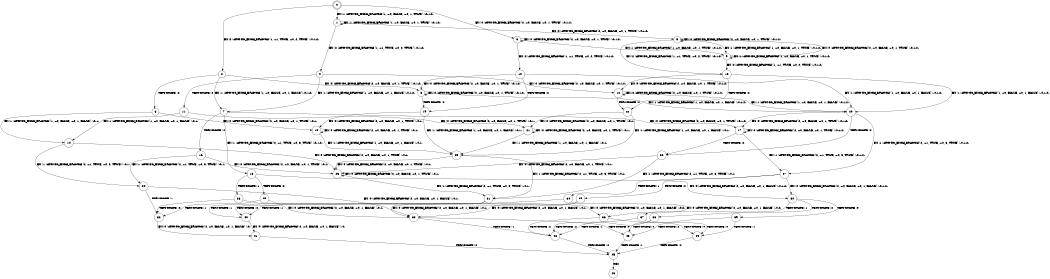 digraph BCG {
size = "7, 10.5";
center = TRUE;
node [shape = circle];
0 [peripheries = 2];
0 -> 1 [label = "EX !1 !ATOMIC_EXCH_BRANCH (1, +0, FALSE, +0, 1, TRUE) !:0:1:2:"];
0 -> 2 [label = "EX !2 !ATOMIC_EXCH_BRANCH (1, +1, TRUE, +0, 2, TRUE) !:0:1:2:"];
0 -> 3 [label = "EX !0 !ATOMIC_EXCH_BRANCH (2, +0, FALSE, +0, 1, TRUE) !:0:1:2:"];
1 -> 4 [label = "EX !2 !ATOMIC_EXCH_BRANCH (1, +1, TRUE, +0, 2, TRUE) !:0:1:2:"];
1 -> 5 [label = "EX !0 !ATOMIC_EXCH_BRANCH (2, +0, FALSE, +0, 1, TRUE) !:0:1:2:"];
1 -> 1 [label = "EX !1 !ATOMIC_EXCH_BRANCH (1, +0, FALSE, +0, 1, TRUE) !:0:1:2:"];
2 -> 6 [label = "TERMINATE !2"];
2 -> 7 [label = "EX !1 !ATOMIC_EXCH_BRANCH (1, +0, FALSE, +0, 1, FALSE) !:0:1:2:"];
2 -> 8 [label = "EX !0 !ATOMIC_EXCH_BRANCH (2, +0, FALSE, +0, 1, TRUE) !:0:1:2:"];
3 -> 9 [label = "EX !1 !ATOMIC_EXCH_BRANCH (1, +0, FALSE, +0, 1, TRUE) !:0:1:2:"];
3 -> 10 [label = "EX !2 !ATOMIC_EXCH_BRANCH (1, +1, TRUE, +0, 2, TRUE) !:0:1:2:"];
3 -> 3 [label = "EX !0 !ATOMIC_EXCH_BRANCH (2, +0, FALSE, +0, 1, TRUE) !:0:1:2:"];
4 -> 11 [label = "TERMINATE !2"];
4 -> 12 [label = "EX !0 !ATOMIC_EXCH_BRANCH (2, +0, FALSE, +0, 1, TRUE) !:0:1:2:"];
4 -> 7 [label = "EX !1 !ATOMIC_EXCH_BRANCH (1, +0, FALSE, +0, 1, FALSE) !:0:1:2:"];
5 -> 13 [label = "EX !2 !ATOMIC_EXCH_BRANCH (1, +1, TRUE, +0, 2, TRUE) !:0:1:2:"];
5 -> 9 [label = "EX !1 !ATOMIC_EXCH_BRANCH (1, +0, FALSE, +0, 1, TRUE) !:0:1:2:"];
5 -> 5 [label = "EX !0 !ATOMIC_EXCH_BRANCH (2, +0, FALSE, +0, 1, TRUE) !:0:1:2:"];
6 -> 14 [label = "EX !1 !ATOMIC_EXCH_BRANCH (1, +0, FALSE, +0, 1, FALSE) !:0:1:"];
6 -> 15 [label = "EX !0 !ATOMIC_EXCH_BRANCH (2, +0, FALSE, +0, 1, TRUE) !:0:1:"];
7 -> 16 [label = "TERMINATE !2"];
7 -> 17 [label = "EX !0 !ATOMIC_EXCH_BRANCH (2, +0, FALSE, +0, 1, TRUE) !:0:1:2:"];
7 -> 18 [label = "EX !1 !ATOMIC_EXCH_BRANCH (2, +1, TRUE, +0, 3, TRUE) !:0:1:2:"];
8 -> 19 [label = "TERMINATE !2"];
8 -> 20 [label = "EX !1 !ATOMIC_EXCH_BRANCH (1, +0, FALSE, +0, 1, FALSE) !:0:1:2:"];
8 -> 8 [label = "EX !0 !ATOMIC_EXCH_BRANCH (2, +0, FALSE, +0, 1, TRUE) !:0:1:2:"];
9 -> 13 [label = "EX !2 !ATOMIC_EXCH_BRANCH (1, +1, TRUE, +0, 2, TRUE) !:0:1:2:"];
9 -> 9 [label = "EX !1 !ATOMIC_EXCH_BRANCH (1, +0, FALSE, +0, 1, TRUE) !:0:1:2:"];
9 -> 5 [label = "EX !0 !ATOMIC_EXCH_BRANCH (2, +0, FALSE, +0, 1, TRUE) !:0:1:2:"];
10 -> 19 [label = "TERMINATE !2"];
10 -> 20 [label = "EX !1 !ATOMIC_EXCH_BRANCH (1, +0, FALSE, +0, 1, FALSE) !:0:1:2:"];
10 -> 8 [label = "EX !0 !ATOMIC_EXCH_BRANCH (2, +0, FALSE, +0, 1, TRUE) !:0:1:2:"];
11 -> 21 [label = "EX !0 !ATOMIC_EXCH_BRANCH (2, +0, FALSE, +0, 1, TRUE) !:0:1:"];
11 -> 14 [label = "EX !1 !ATOMIC_EXCH_BRANCH (1, +0, FALSE, +0, 1, FALSE) !:0:1:"];
12 -> 22 [label = "TERMINATE !2"];
12 -> 20 [label = "EX !1 !ATOMIC_EXCH_BRANCH (1, +0, FALSE, +0, 1, FALSE) !:0:1:2:"];
12 -> 12 [label = "EX !0 !ATOMIC_EXCH_BRANCH (2, +0, FALSE, +0, 1, TRUE) !:0:1:2:"];
13 -> 22 [label = "TERMINATE !2"];
13 -> 20 [label = "EX !1 !ATOMIC_EXCH_BRANCH (1, +0, FALSE, +0, 1, FALSE) !:0:1:2:"];
13 -> 12 [label = "EX !0 !ATOMIC_EXCH_BRANCH (2, +0, FALSE, +0, 1, TRUE) !:0:1:2:"];
14 -> 23 [label = "EX !0 !ATOMIC_EXCH_BRANCH (2, +0, FALSE, +0, 1, TRUE) !:0:1:"];
14 -> 24 [label = "EX !1 !ATOMIC_EXCH_BRANCH (2, +1, TRUE, +0, 3, TRUE) !:0:1:"];
15 -> 25 [label = "EX !1 !ATOMIC_EXCH_BRANCH (1, +0, FALSE, +0, 1, FALSE) !:0:1:"];
15 -> 15 [label = "EX !0 !ATOMIC_EXCH_BRANCH (2, +0, FALSE, +0, 1, TRUE) !:0:1:"];
16 -> 23 [label = "EX !0 !ATOMIC_EXCH_BRANCH (2, +0, FALSE, +0, 1, TRUE) !:0:1:"];
16 -> 24 [label = "EX !1 !ATOMIC_EXCH_BRANCH (2, +1, TRUE, +0, 3, TRUE) !:0:1:"];
17 -> 26 [label = "TERMINATE !2"];
17 -> 27 [label = "EX !1 !ATOMIC_EXCH_BRANCH (2, +1, TRUE, +0, 3, TRUE) !:0:1:2:"];
17 -> 17 [label = "EX !0 !ATOMIC_EXCH_BRANCH (2, +0, FALSE, +0, 1, TRUE) !:0:1:2:"];
18 -> 28 [label = "TERMINATE !1"];
18 -> 29 [label = "TERMINATE !2"];
18 -> 30 [label = "EX !0 !ATOMIC_EXCH_BRANCH (2, +0, FALSE, +0, 1, FALSE) !:0:1:2:"];
19 -> 25 [label = "EX !1 !ATOMIC_EXCH_BRANCH (1, +0, FALSE, +0, 1, FALSE) !:0:1:"];
19 -> 15 [label = "EX !0 !ATOMIC_EXCH_BRANCH (2, +0, FALSE, +0, 1, TRUE) !:0:1:"];
20 -> 26 [label = "TERMINATE !2"];
20 -> 27 [label = "EX !1 !ATOMIC_EXCH_BRANCH (2, +1, TRUE, +0, 3, TRUE) !:0:1:2:"];
20 -> 17 [label = "EX !0 !ATOMIC_EXCH_BRANCH (2, +0, FALSE, +0, 1, TRUE) !:0:1:2:"];
21 -> 25 [label = "EX !1 !ATOMIC_EXCH_BRANCH (1, +0, FALSE, +0, 1, FALSE) !:0:1:"];
21 -> 21 [label = "EX !0 !ATOMIC_EXCH_BRANCH (2, +0, FALSE, +0, 1, TRUE) !:0:1:"];
22 -> 25 [label = "EX !1 !ATOMIC_EXCH_BRANCH (1, +0, FALSE, +0, 1, FALSE) !:0:1:"];
22 -> 21 [label = "EX !0 !ATOMIC_EXCH_BRANCH (2, +0, FALSE, +0, 1, TRUE) !:0:1:"];
23 -> 31 [label = "EX !1 !ATOMIC_EXCH_BRANCH (2, +1, TRUE, +0, 3, TRUE) !:0:1:"];
23 -> 23 [label = "EX !0 !ATOMIC_EXCH_BRANCH (2, +0, FALSE, +0, 1, TRUE) !:0:1:"];
24 -> 32 [label = "TERMINATE !1"];
24 -> 33 [label = "EX !0 !ATOMIC_EXCH_BRANCH (2, +0, FALSE, +0, 1, FALSE) !:0:1:"];
25 -> 31 [label = "EX !1 !ATOMIC_EXCH_BRANCH (2, +1, TRUE, +0, 3, TRUE) !:0:1:"];
25 -> 23 [label = "EX !0 !ATOMIC_EXCH_BRANCH (2, +0, FALSE, +0, 1, TRUE) !:0:1:"];
26 -> 31 [label = "EX !1 !ATOMIC_EXCH_BRANCH (2, +1, TRUE, +0, 3, TRUE) !:0:1:"];
26 -> 23 [label = "EX !0 !ATOMIC_EXCH_BRANCH (2, +0, FALSE, +0, 1, TRUE) !:0:1:"];
27 -> 34 [label = "TERMINATE !1"];
27 -> 35 [label = "TERMINATE !2"];
27 -> 30 [label = "EX !0 !ATOMIC_EXCH_BRANCH (2, +0, FALSE, +0, 1, FALSE) !:0:1:2:"];
28 -> 32 [label = "TERMINATE !2"];
28 -> 36 [label = "EX !0 !ATOMIC_EXCH_BRANCH (2, +0, FALSE, +0, 1, FALSE) !:0:2:"];
29 -> 32 [label = "TERMINATE !1"];
29 -> 33 [label = "EX !0 !ATOMIC_EXCH_BRANCH (2, +0, FALSE, +0, 1, FALSE) !:0:1:"];
30 -> 37 [label = "TERMINATE !1"];
30 -> 38 [label = "TERMINATE !2"];
30 -> 39 [label = "TERMINATE !0"];
31 -> 40 [label = "TERMINATE !1"];
31 -> 33 [label = "EX !0 !ATOMIC_EXCH_BRANCH (2, +0, FALSE, +0, 1, FALSE) !:0:1:"];
32 -> 41 [label = "EX !0 !ATOMIC_EXCH_BRANCH (2, +0, FALSE, +0, 1, FALSE) !:0:"];
33 -> 42 [label = "TERMINATE !1"];
33 -> 43 [label = "TERMINATE !0"];
34 -> 40 [label = "TERMINATE !2"];
34 -> 36 [label = "EX !0 !ATOMIC_EXCH_BRANCH (2, +0, FALSE, +0, 1, FALSE) !:0:2:"];
35 -> 40 [label = "TERMINATE !1"];
35 -> 33 [label = "EX !0 !ATOMIC_EXCH_BRANCH (2, +0, FALSE, +0, 1, FALSE) !:0:1:"];
36 -> 42 [label = "TERMINATE !2"];
36 -> 44 [label = "TERMINATE !0"];
37 -> 42 [label = "TERMINATE !2"];
37 -> 44 [label = "TERMINATE !0"];
38 -> 42 [label = "TERMINATE !1"];
38 -> 43 [label = "TERMINATE !0"];
39 -> 44 [label = "TERMINATE !1"];
39 -> 43 [label = "TERMINATE !2"];
40 -> 41 [label = "EX !0 !ATOMIC_EXCH_BRANCH (2, +0, FALSE, +0, 1, FALSE) !:0:"];
41 -> 45 [label = "TERMINATE !0"];
42 -> 45 [label = "TERMINATE !0"];
43 -> 45 [label = "TERMINATE !1"];
44 -> 45 [label = "TERMINATE !2"];
45 -> 46 [label = "exit"];
}
